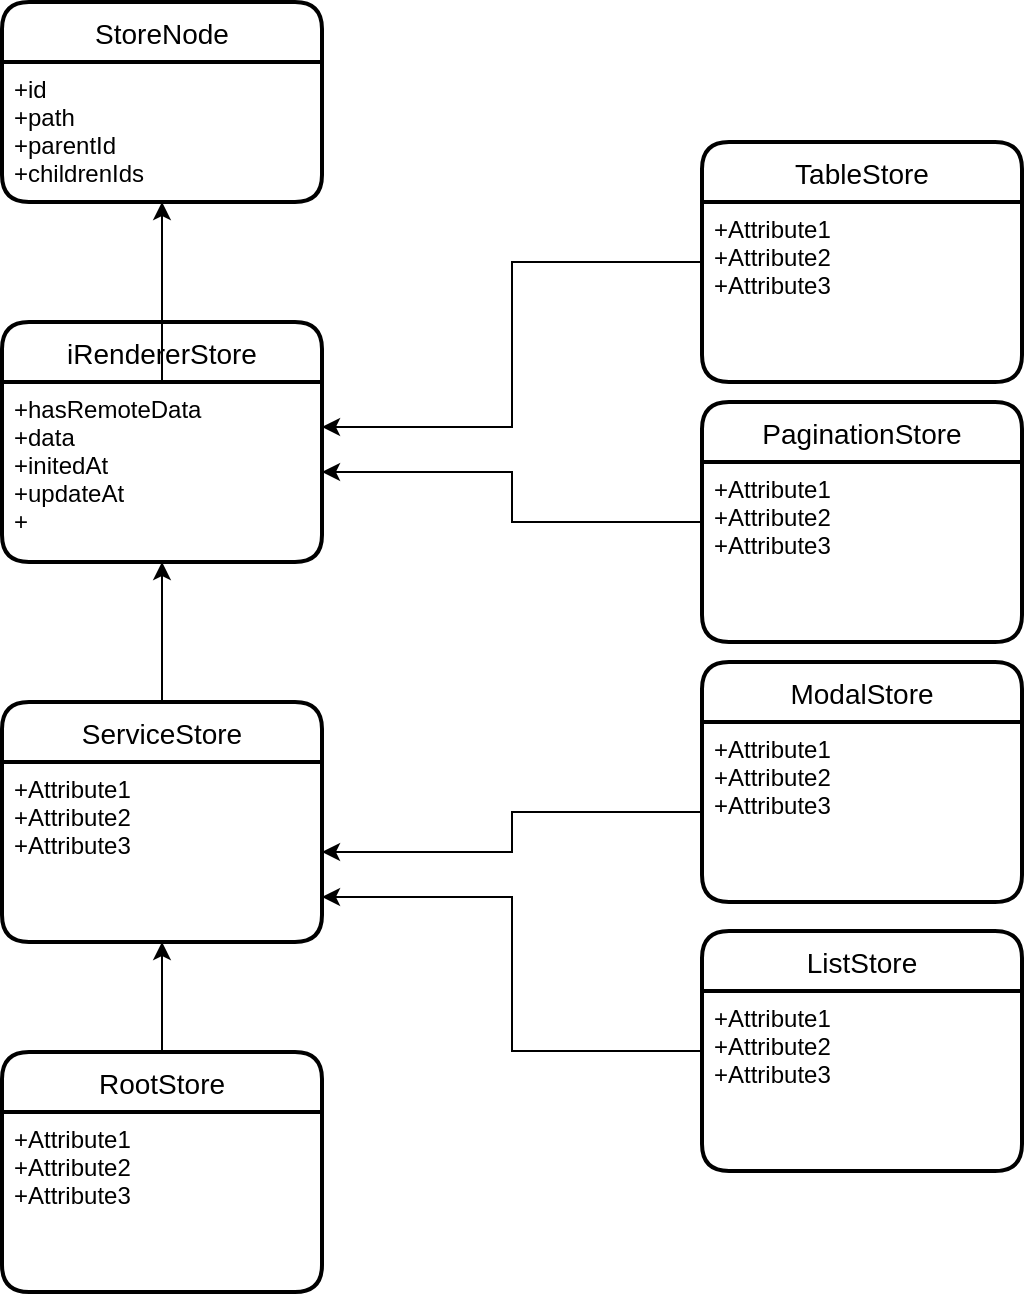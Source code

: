 <mxfile version="14.8.2" type="github">
  <diagram id="obgGVPXsm22ozdmGhFrW" name="Page-1">
    <mxGraphModel dx="1422" dy="794" grid="1" gridSize="10" guides="1" tooltips="1" connect="1" arrows="1" fold="1" page="1" pageScale="1" pageWidth="827" pageHeight="1169" math="0" shadow="0">
      <root>
        <mxCell id="0" />
        <mxCell id="1" parent="0" />
        <mxCell id="2ziKievKxFcIbridoAFm-7" value="StoreNode" style="swimlane;childLayout=stackLayout;horizontal=1;startSize=30;horizontalStack=0;rounded=1;fontSize=14;fontStyle=0;strokeWidth=2;resizeParent=0;resizeLast=1;shadow=0;dashed=0;align=center;" vertex="1" parent="1">
          <mxGeometry x="100" y="60" width="160" height="100" as="geometry" />
        </mxCell>
        <mxCell id="2ziKievKxFcIbridoAFm-8" value="+id&#xa;+path&#xa;+parentId&#xa;+childrenIds" style="align=left;strokeColor=none;fillColor=none;spacingLeft=4;fontSize=12;verticalAlign=top;resizable=0;rotatable=0;part=1;" vertex="1" parent="2ziKievKxFcIbridoAFm-7">
          <mxGeometry y="30" width="160" height="70" as="geometry" />
        </mxCell>
        <mxCell id="2ziKievKxFcIbridoAFm-9" value="iRendererStore" style="swimlane;childLayout=stackLayout;horizontal=1;startSize=30;horizontalStack=0;rounded=1;fontSize=14;fontStyle=0;strokeWidth=2;resizeParent=0;resizeLast=1;shadow=0;dashed=0;align=center;" vertex="1" parent="1">
          <mxGeometry x="100" y="220" width="160" height="120" as="geometry" />
        </mxCell>
        <mxCell id="2ziKievKxFcIbridoAFm-10" value="+hasRemoteData&#xa;+data&#xa;+initedAt&#xa;+updateAt&#xa;+" style="align=left;strokeColor=none;fillColor=none;spacingLeft=4;fontSize=12;verticalAlign=top;resizable=0;rotatable=0;part=1;" vertex="1" parent="2ziKievKxFcIbridoAFm-9">
          <mxGeometry y="30" width="160" height="90" as="geometry" />
        </mxCell>
        <mxCell id="2ziKievKxFcIbridoAFm-11" value="" style="edgeStyle=orthogonalEdgeStyle;rounded=0;orthogonalLoop=1;jettySize=auto;html=1;" edge="1" parent="1" source="2ziKievKxFcIbridoAFm-10" target="2ziKievKxFcIbridoAFm-8">
          <mxGeometry relative="1" as="geometry" />
        </mxCell>
        <mxCell id="2ziKievKxFcIbridoAFm-14" style="edgeStyle=orthogonalEdgeStyle;rounded=0;orthogonalLoop=1;jettySize=auto;html=1;entryX=0.5;entryY=1;entryDx=0;entryDy=0;" edge="1" parent="1" source="2ziKievKxFcIbridoAFm-12" target="2ziKievKxFcIbridoAFm-10">
          <mxGeometry relative="1" as="geometry" />
        </mxCell>
        <mxCell id="2ziKievKxFcIbridoAFm-12" value="ServiceStore" style="swimlane;childLayout=stackLayout;horizontal=1;startSize=30;horizontalStack=0;rounded=1;fontSize=14;fontStyle=0;strokeWidth=2;resizeParent=0;resizeLast=1;shadow=0;dashed=0;align=center;" vertex="1" parent="1">
          <mxGeometry x="100" y="410" width="160" height="120" as="geometry" />
        </mxCell>
        <mxCell id="2ziKievKxFcIbridoAFm-13" value="+Attribute1&#xa;+Attribute2&#xa;+Attribute3" style="align=left;strokeColor=none;fillColor=none;spacingLeft=4;fontSize=12;verticalAlign=top;resizable=0;rotatable=0;part=1;" vertex="1" parent="2ziKievKxFcIbridoAFm-12">
          <mxGeometry y="30" width="160" height="90" as="geometry" />
        </mxCell>
        <mxCell id="2ziKievKxFcIbridoAFm-17" style="edgeStyle=orthogonalEdgeStyle;rounded=0;orthogonalLoop=1;jettySize=auto;html=1;exitX=0.5;exitY=0;exitDx=0;exitDy=0;entryX=0.5;entryY=1;entryDx=0;entryDy=0;" edge="1" parent="1" source="2ziKievKxFcIbridoAFm-15" target="2ziKievKxFcIbridoAFm-13">
          <mxGeometry relative="1" as="geometry" />
        </mxCell>
        <mxCell id="2ziKievKxFcIbridoAFm-15" value="RootStore" style="swimlane;childLayout=stackLayout;horizontal=1;startSize=30;horizontalStack=0;rounded=1;fontSize=14;fontStyle=0;strokeWidth=2;resizeParent=0;resizeLast=1;shadow=0;dashed=0;align=center;" vertex="1" parent="1">
          <mxGeometry x="100" y="585" width="160" height="120" as="geometry" />
        </mxCell>
        <mxCell id="2ziKievKxFcIbridoAFm-16" value="+Attribute1&#xa;+Attribute2&#xa;+Attribute3" style="align=left;strokeColor=none;fillColor=none;spacingLeft=4;fontSize=12;verticalAlign=top;resizable=0;rotatable=0;part=1;" vertex="1" parent="2ziKievKxFcIbridoAFm-15">
          <mxGeometry y="30" width="160" height="90" as="geometry" />
        </mxCell>
        <mxCell id="2ziKievKxFcIbridoAFm-20" style="edgeStyle=orthogonalEdgeStyle;rounded=0;orthogonalLoop=1;jettySize=auto;html=1;entryX=1;entryY=0.5;entryDx=0;entryDy=0;" edge="1" parent="1" source="2ziKievKxFcIbridoAFm-18" target="2ziKievKxFcIbridoAFm-10">
          <mxGeometry relative="1" as="geometry" />
        </mxCell>
        <mxCell id="2ziKievKxFcIbridoAFm-18" value="PaginationStore" style="swimlane;childLayout=stackLayout;horizontal=1;startSize=30;horizontalStack=0;rounded=1;fontSize=14;fontStyle=0;strokeWidth=2;resizeParent=0;resizeLast=1;shadow=0;dashed=0;align=center;" vertex="1" parent="1">
          <mxGeometry x="450" y="260" width="160" height="120" as="geometry" />
        </mxCell>
        <mxCell id="2ziKievKxFcIbridoAFm-19" value="+Attribute1&#xa;+Attribute2&#xa;+Attribute3" style="align=left;strokeColor=none;fillColor=none;spacingLeft=4;fontSize=12;verticalAlign=top;resizable=0;rotatable=0;part=1;" vertex="1" parent="2ziKievKxFcIbridoAFm-18">
          <mxGeometry y="30" width="160" height="90" as="geometry" />
        </mxCell>
        <mxCell id="2ziKievKxFcIbridoAFm-23" style="edgeStyle=orthogonalEdgeStyle;rounded=0;orthogonalLoop=1;jettySize=auto;html=1;entryX=1;entryY=0.25;entryDx=0;entryDy=0;" edge="1" parent="1" source="2ziKievKxFcIbridoAFm-21" target="2ziKievKxFcIbridoAFm-10">
          <mxGeometry relative="1" as="geometry">
            <mxPoint x="250" y="288" as="targetPoint" />
          </mxGeometry>
        </mxCell>
        <mxCell id="2ziKievKxFcIbridoAFm-21" value="TableStore" style="swimlane;childLayout=stackLayout;horizontal=1;startSize=30;horizontalStack=0;rounded=1;fontSize=14;fontStyle=0;strokeWidth=2;resizeParent=0;resizeLast=1;shadow=0;dashed=0;align=center;" vertex="1" parent="1">
          <mxGeometry x="450" y="130" width="160" height="120" as="geometry" />
        </mxCell>
        <mxCell id="2ziKievKxFcIbridoAFm-22" value="+Attribute1&#xa;+Attribute2&#xa;+Attribute3" style="align=left;strokeColor=none;fillColor=none;spacingLeft=4;fontSize=12;verticalAlign=top;resizable=0;rotatable=0;part=1;" vertex="1" parent="2ziKievKxFcIbridoAFm-21">
          <mxGeometry y="30" width="160" height="90" as="geometry" />
        </mxCell>
        <mxCell id="2ziKievKxFcIbridoAFm-24" value="ModalStore" style="swimlane;childLayout=stackLayout;horizontal=1;startSize=30;horizontalStack=0;rounded=1;fontSize=14;fontStyle=0;strokeWidth=2;resizeParent=0;resizeLast=1;shadow=0;dashed=0;align=center;" vertex="1" parent="1">
          <mxGeometry x="450" y="390" width="160" height="120" as="geometry" />
        </mxCell>
        <mxCell id="2ziKievKxFcIbridoAFm-25" value="+Attribute1&#xa;+Attribute2&#xa;+Attribute3" style="align=left;strokeColor=none;fillColor=none;spacingLeft=4;fontSize=12;verticalAlign=top;resizable=0;rotatable=0;part=1;" vertex="1" parent="2ziKievKxFcIbridoAFm-24">
          <mxGeometry y="30" width="160" height="90" as="geometry" />
        </mxCell>
        <mxCell id="2ziKievKxFcIbridoAFm-26" style="edgeStyle=orthogonalEdgeStyle;rounded=0;orthogonalLoop=1;jettySize=auto;html=1;" edge="1" parent="1" source="2ziKievKxFcIbridoAFm-25" target="2ziKievKxFcIbridoAFm-13">
          <mxGeometry relative="1" as="geometry" />
        </mxCell>
        <mxCell id="2ziKievKxFcIbridoAFm-29" style="edgeStyle=orthogonalEdgeStyle;rounded=0;orthogonalLoop=1;jettySize=auto;html=1;entryX=1;entryY=0.75;entryDx=0;entryDy=0;" edge="1" parent="1" source="2ziKievKxFcIbridoAFm-27" target="2ziKievKxFcIbridoAFm-13">
          <mxGeometry relative="1" as="geometry" />
        </mxCell>
        <mxCell id="2ziKievKxFcIbridoAFm-27" value="ListStore" style="swimlane;childLayout=stackLayout;horizontal=1;startSize=30;horizontalStack=0;rounded=1;fontSize=14;fontStyle=0;strokeWidth=2;resizeParent=0;resizeLast=1;shadow=0;dashed=0;align=center;" vertex="1" parent="1">
          <mxGeometry x="450" y="524.5" width="160" height="120" as="geometry" />
        </mxCell>
        <mxCell id="2ziKievKxFcIbridoAFm-28" value="+Attribute1&#xa;+Attribute2&#xa;+Attribute3" style="align=left;strokeColor=none;fillColor=none;spacingLeft=4;fontSize=12;verticalAlign=top;resizable=0;rotatable=0;part=1;" vertex="1" parent="2ziKievKxFcIbridoAFm-27">
          <mxGeometry y="30" width="160" height="90" as="geometry" />
        </mxCell>
      </root>
    </mxGraphModel>
  </diagram>
</mxfile>
